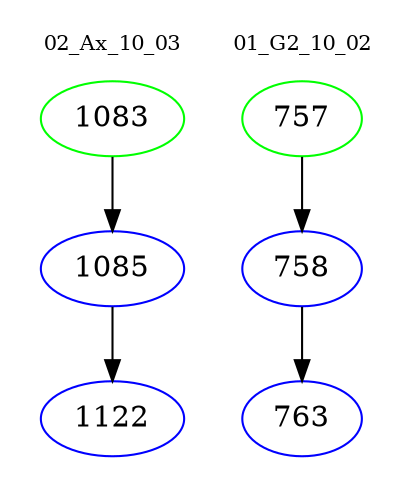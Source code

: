 digraph{
subgraph cluster_0 {
color = white
label = "02_Ax_10_03";
fontsize=10;
T0_1083 [label="1083", color="green"]
T0_1083 -> T0_1085 [color="black"]
T0_1085 [label="1085", color="blue"]
T0_1085 -> T0_1122 [color="black"]
T0_1122 [label="1122", color="blue"]
}
subgraph cluster_1 {
color = white
label = "01_G2_10_02";
fontsize=10;
T1_757 [label="757", color="green"]
T1_757 -> T1_758 [color="black"]
T1_758 [label="758", color="blue"]
T1_758 -> T1_763 [color="black"]
T1_763 [label="763", color="blue"]
}
}
